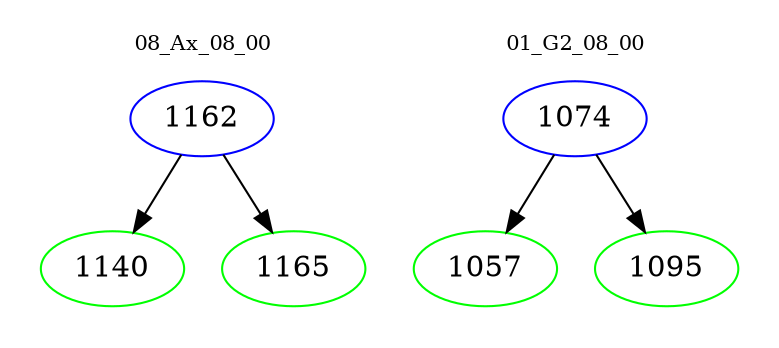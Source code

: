 digraph{
subgraph cluster_0 {
color = white
label = "08_Ax_08_00";
fontsize=10;
T0_1162 [label="1162", color="blue"]
T0_1162 -> T0_1140 [color="black"]
T0_1140 [label="1140", color="green"]
T0_1162 -> T0_1165 [color="black"]
T0_1165 [label="1165", color="green"]
}
subgraph cluster_1 {
color = white
label = "01_G2_08_00";
fontsize=10;
T1_1074 [label="1074", color="blue"]
T1_1074 -> T1_1057 [color="black"]
T1_1057 [label="1057", color="green"]
T1_1074 -> T1_1095 [color="black"]
T1_1095 [label="1095", color="green"]
}
}
